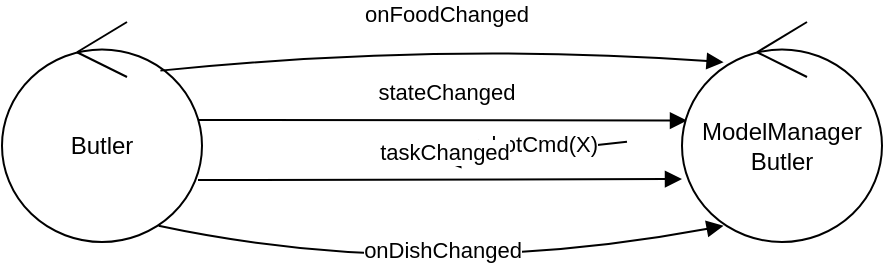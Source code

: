 <mxfile version="12.1.0" type="device" pages="1"><diagram id="JYTyOHGOhtkRoVSDCIXd" name="Page-1"><mxGraphModel dx="715" dy="404" grid="1" gridSize="10" guides="1" tooltips="1" connect="1" arrows="1" fold="1" page="1" pageScale="1" pageWidth="827" pageHeight="1169" math="0" shadow="0"><root><mxCell id="0"/><mxCell id="1" parent="0"/><mxCell id="s0b9L_krxAx5MLCL9W3s-2" value="Butler" style="ellipse;shape=umlControl;whiteSpace=wrap;html=1;" vertex="1" parent="1"><mxGeometry x="220" y="340" width="100" height="110" as="geometry"/></mxCell><mxCell id="s0b9L_krxAx5MLCL9W3s-4" value="stateChanged" style="html=1;verticalAlign=bottom;endArrow=block;entryX=0.025;entryY=0.448;entryDx=0;entryDy=0;entryPerimeter=0;" edge="1" parent="1" target="s0b9L_krxAx5MLCL9W3s-16"><mxGeometry x="0.015" y="5" width="80" relative="1" as="geometry"><mxPoint x="318" y="389" as="sourcePoint"/><mxPoint x="430.8" y="399.84" as="targetPoint"/><mxPoint as="offset"/><Array as="points"/></mxGeometry></mxCell><mxCell id="s0b9L_krxAx5MLCL9W3s-14" value="robotCmd(X)" style="html=1;verticalAlign=bottom;endArrow=block;entryX=0.017;entryY=0.561;entryDx=0;entryDy=0;entryPerimeter=0;exitX=1.025;exitY=0.544;exitDx=0;exitDy=0;exitPerimeter=0;" edge="1" parent="1" target="s0b9L_krxAx5MLCL9W3s-11"><mxGeometry x="0.015" y="5" width="80" relative="1" as="geometry"><mxPoint x="532.5" y="399.84" as="sourcePoint"/><mxPoint x="440.8" y="409.84" as="targetPoint"/><mxPoint as="offset"/><Array as="points"/></mxGeometry></mxCell><mxCell id="s0b9L_krxAx5MLCL9W3s-16" value="ModelManager&lt;br&gt;Butler" style="ellipse;shape=umlControl;whiteSpace=wrap;html=1;" vertex="1" parent="1"><mxGeometry x="560" y="340" width="100" height="110" as="geometry"/></mxCell><mxCell id="s0b9L_krxAx5MLCL9W3s-21" value="taskChanged" style="html=1;verticalAlign=bottom;endArrow=block;entryX=0;entryY=0.714;entryDx=0;entryDy=0;entryPerimeter=0;" edge="1" parent="1" target="s0b9L_krxAx5MLCL9W3s-16"><mxGeometry x="0.015" y="5" width="80" relative="1" as="geometry"><mxPoint x="318" y="419" as="sourcePoint"/><mxPoint x="570" y="409.29" as="targetPoint"/><mxPoint as="offset"/><Array as="points"/></mxGeometry></mxCell><mxCell id="s0b9L_krxAx5MLCL9W3s-22" value="onDishChanged" style="html=1;verticalAlign=bottom;endArrow=block;entryX=0.208;entryY=0.926;entryDx=0;entryDy=0;entryPerimeter=0;exitX=0.783;exitY=0.926;exitDx=0;exitDy=0;exitPerimeter=0;curved=1;" edge="1" parent="1" source="s0b9L_krxAx5MLCL9W3s-2" target="s0b9L_krxAx5MLCL9W3s-16"><mxGeometry x="0.015" y="5" width="80" relative="1" as="geometry"><mxPoint x="328" y="399" as="sourcePoint"/><mxPoint x="572.5" y="399.28" as="targetPoint"/><mxPoint as="offset"/><Array as="points"><mxPoint x="430" y="470"/></Array></mxGeometry></mxCell><mxCell id="s0b9L_krxAx5MLCL9W3s-24" value="onFoodChanged" style="html=1;verticalAlign=bottom;endArrow=block;entryX=0.208;entryY=0.183;entryDx=0;entryDy=0;entryPerimeter=0;exitX=0.792;exitY=0.221;exitDx=0;exitDy=0;exitPerimeter=0;curved=1;" edge="1" parent="1" source="s0b9L_krxAx5MLCL9W3s-2" target="s0b9L_krxAx5MLCL9W3s-16"><mxGeometry x="0.015" y="5" width="80" relative="1" as="geometry"><mxPoint x="290" y="540.667" as="sourcePoint"/><mxPoint x="598.333" y="529.833" as="targetPoint"/><mxPoint as="offset"/><Array as="points"><mxPoint x="440" y="350"/></Array></mxGeometry></mxCell></root></mxGraphModel></diagram></mxfile>